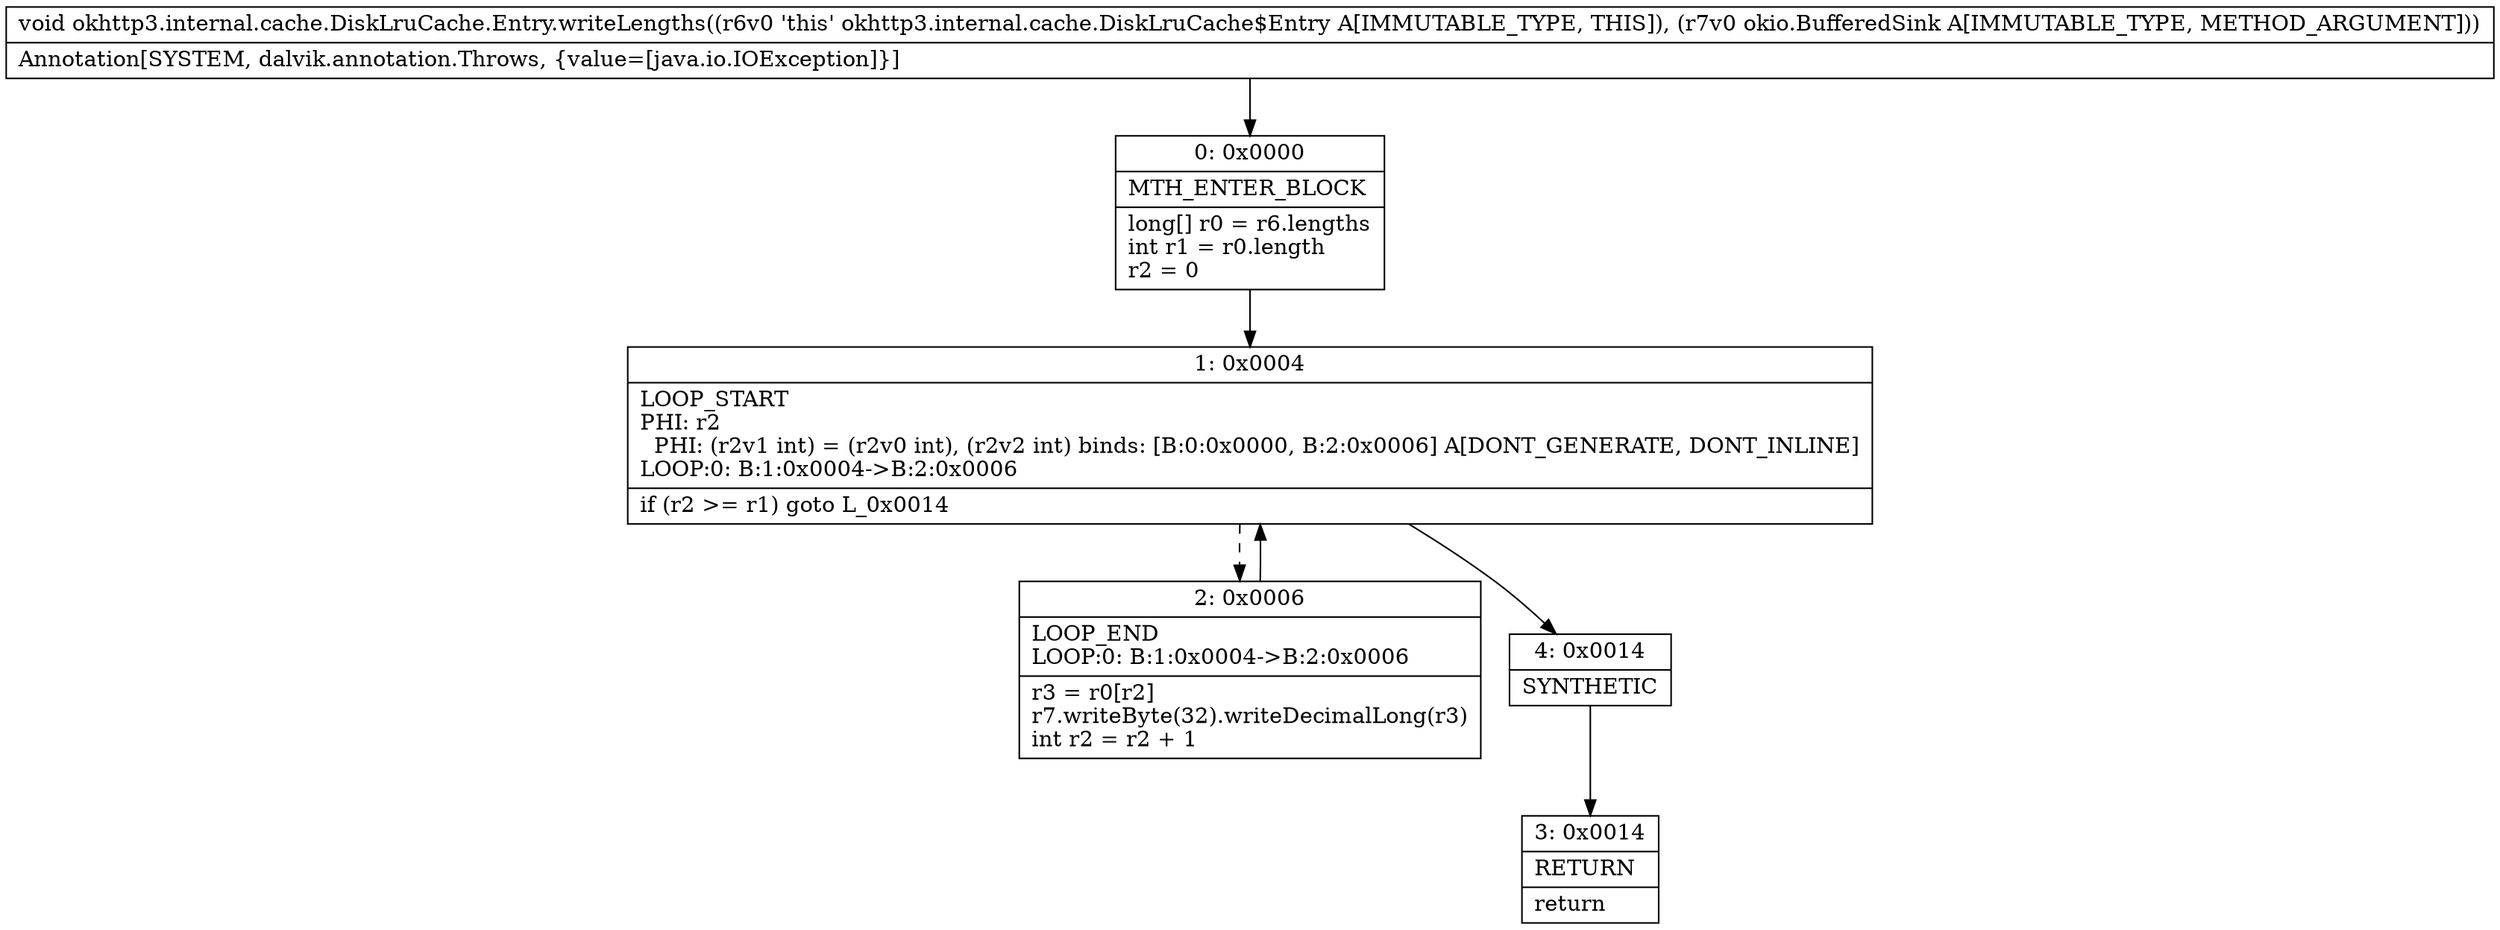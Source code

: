 digraph "CFG forokhttp3.internal.cache.DiskLruCache.Entry.writeLengths(Lokio\/BufferedSink;)V" {
Node_0 [shape=record,label="{0\:\ 0x0000|MTH_ENTER_BLOCK\l|long[] r0 = r6.lengths\lint r1 = r0.length\lr2 = 0\l}"];
Node_1 [shape=record,label="{1\:\ 0x0004|LOOP_START\lPHI: r2 \l  PHI: (r2v1 int) = (r2v0 int), (r2v2 int) binds: [B:0:0x0000, B:2:0x0006] A[DONT_GENERATE, DONT_INLINE]\lLOOP:0: B:1:0x0004\-\>B:2:0x0006\l|if (r2 \>= r1) goto L_0x0014\l}"];
Node_2 [shape=record,label="{2\:\ 0x0006|LOOP_END\lLOOP:0: B:1:0x0004\-\>B:2:0x0006\l|r3 = r0[r2]\lr7.writeByte(32).writeDecimalLong(r3)\lint r2 = r2 + 1\l}"];
Node_3 [shape=record,label="{3\:\ 0x0014|RETURN\l|return\l}"];
Node_4 [shape=record,label="{4\:\ 0x0014|SYNTHETIC\l}"];
MethodNode[shape=record,label="{void okhttp3.internal.cache.DiskLruCache.Entry.writeLengths((r6v0 'this' okhttp3.internal.cache.DiskLruCache$Entry A[IMMUTABLE_TYPE, THIS]), (r7v0 okio.BufferedSink A[IMMUTABLE_TYPE, METHOD_ARGUMENT]))  | Annotation[SYSTEM, dalvik.annotation.Throws, \{value=[java.io.IOException]\}]\l}"];
MethodNode -> Node_0;
Node_0 -> Node_1;
Node_1 -> Node_2[style=dashed];
Node_1 -> Node_4;
Node_2 -> Node_1;
Node_4 -> Node_3;
}

